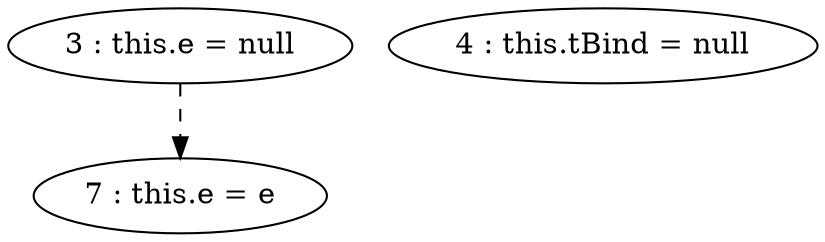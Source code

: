 digraph G {
"3 : this.e = null"
"3 : this.e = null" -> "7 : this.e = e" [style=dashed]
"4 : this.tBind = null"
"7 : this.e = e"
}